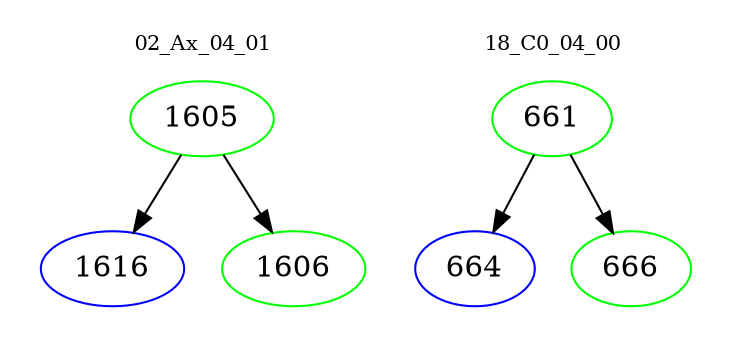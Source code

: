 digraph{
subgraph cluster_0 {
color = white
label = "02_Ax_04_01";
fontsize=10;
T0_1605 [label="1605", color="green"]
T0_1605 -> T0_1616 [color="black"]
T0_1616 [label="1616", color="blue"]
T0_1605 -> T0_1606 [color="black"]
T0_1606 [label="1606", color="green"]
}
subgraph cluster_1 {
color = white
label = "18_C0_04_00";
fontsize=10;
T1_661 [label="661", color="green"]
T1_661 -> T1_664 [color="black"]
T1_664 [label="664", color="blue"]
T1_661 -> T1_666 [color="black"]
T1_666 [label="666", color="green"]
}
}
